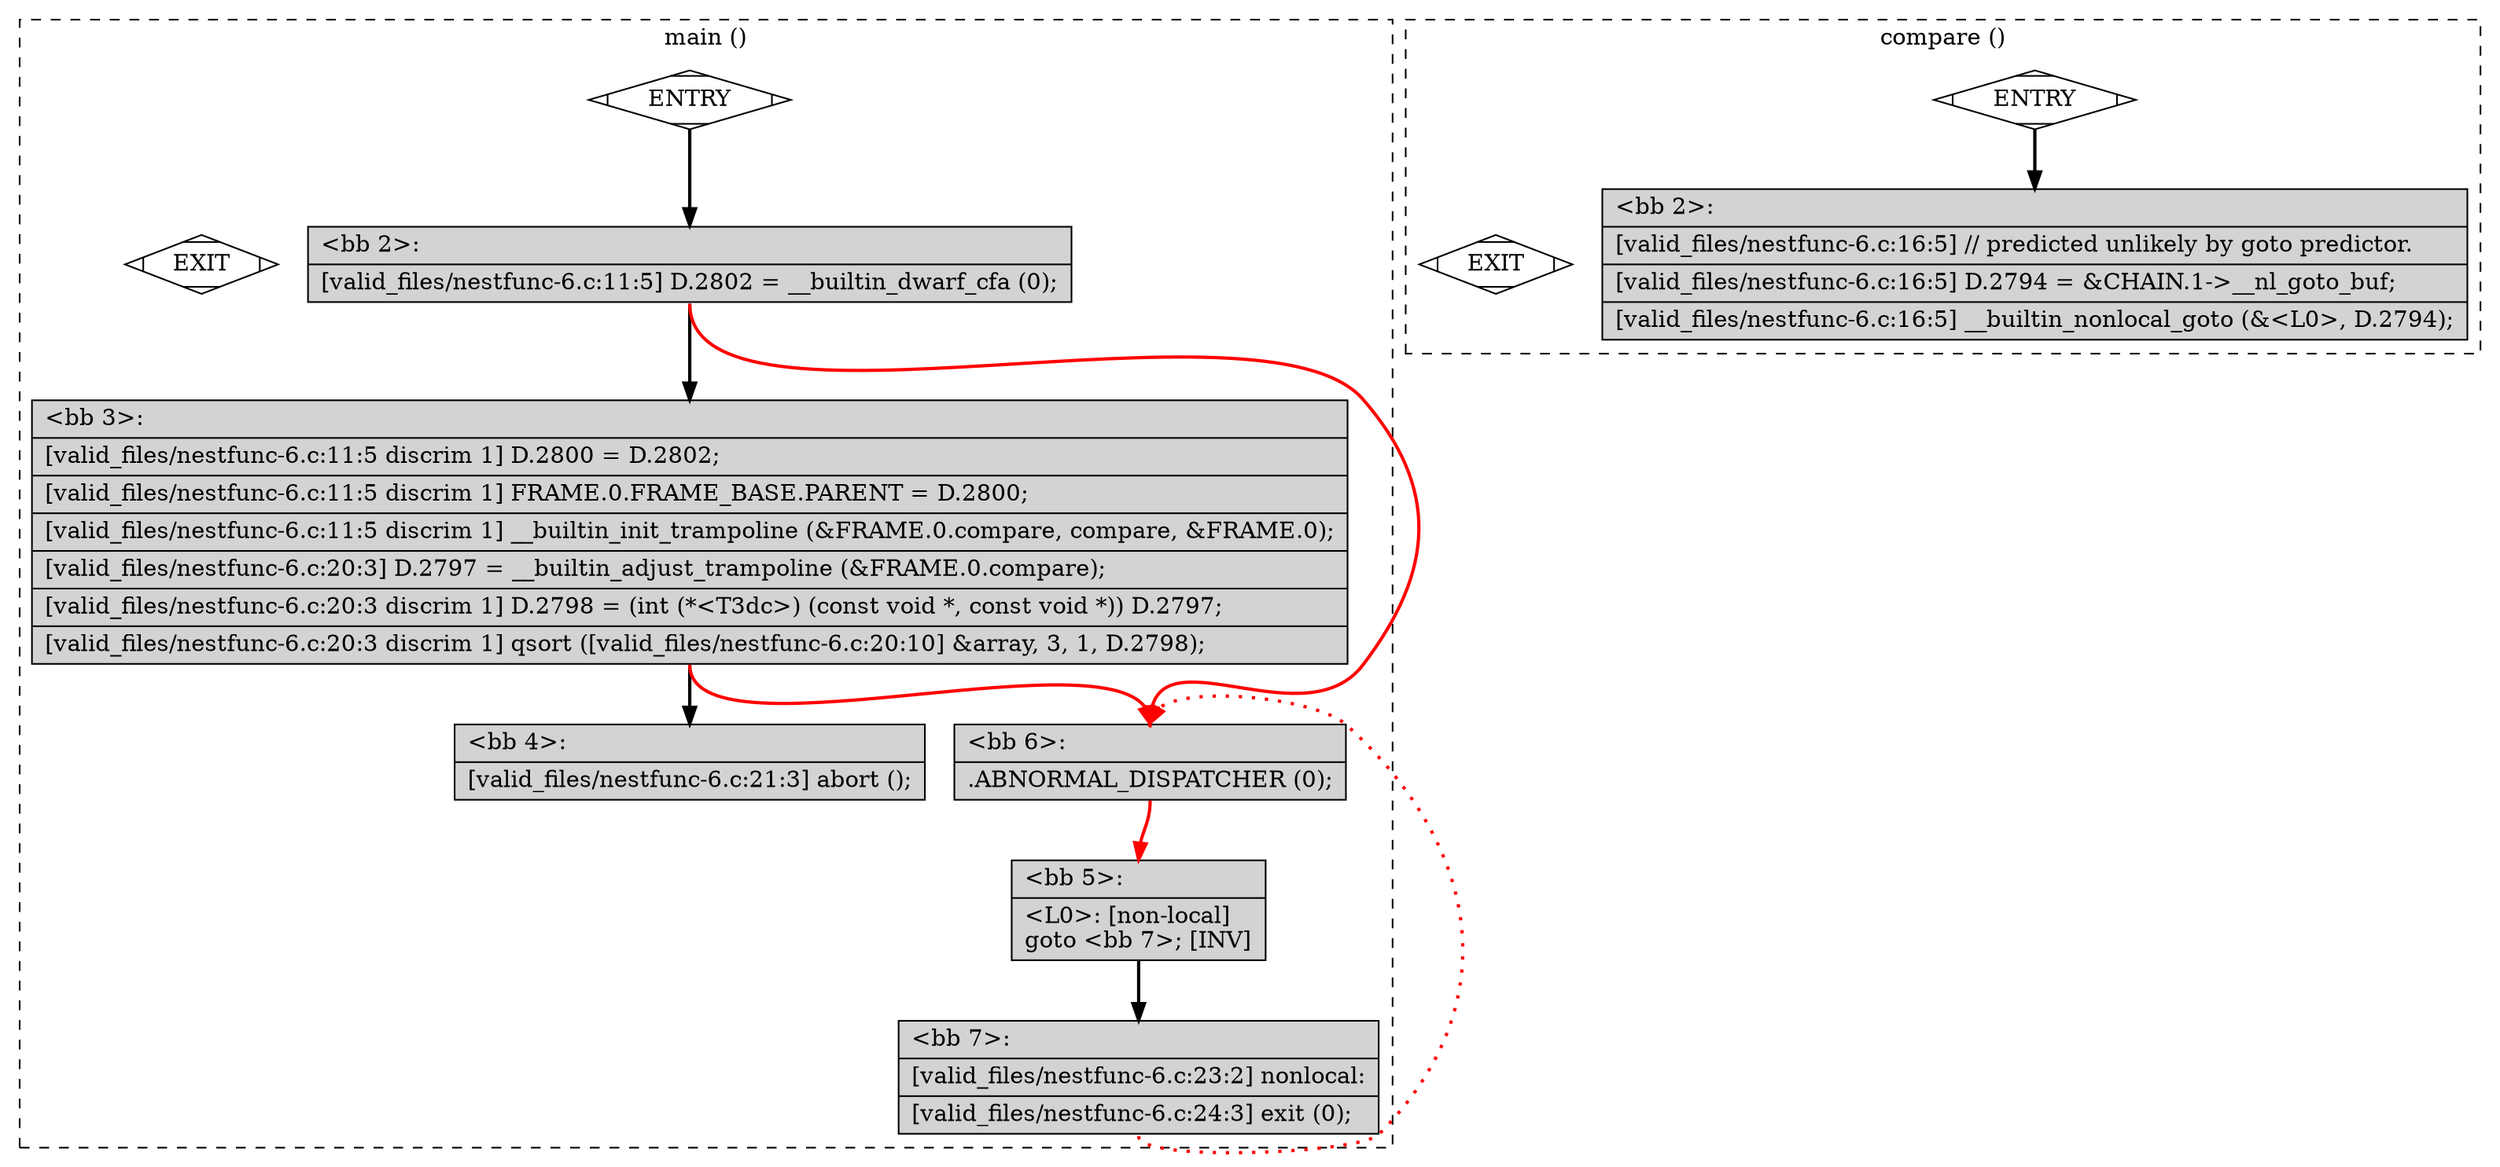 digraph "a-nestfunc-6.c.015t.cfg" {
overlap=false;
subgraph "cluster_main" {
	style="dashed";
	color="black";
	label="main ()";
	fn_0_basic_block_0 [shape=Mdiamond,style=filled,fillcolor=white,label="ENTRY"];

	fn_0_basic_block_1 [shape=Mdiamond,style=filled,fillcolor=white,label="EXIT"];

	fn_0_basic_block_2 [shape=record,style=filled,fillcolor=lightgrey,label="{\<bb\ 2\>:\l\
|[valid_files/nestfunc-6.c:11:5]\ D.2802\ =\ __builtin_dwarf_cfa\ (0);\l\
}"];

	fn_0_basic_block_3 [shape=record,style=filled,fillcolor=lightgrey,label="{\<bb\ 3\>:\l\
|[valid_files/nestfunc-6.c:11:5\ discrim\ 1]\ D.2800\ =\ D.2802;\l\
|[valid_files/nestfunc-6.c:11:5\ discrim\ 1]\ FRAME.0.FRAME_BASE.PARENT\ =\ D.2800;\l\
|[valid_files/nestfunc-6.c:11:5\ discrim\ 1]\ __builtin_init_trampoline\ (&FRAME.0.compare,\ compare,\ &FRAME.0);\l\
|[valid_files/nestfunc-6.c:20:3]\ D.2797\ =\ __builtin_adjust_trampoline\ (&FRAME.0.compare);\l\
|[valid_files/nestfunc-6.c:20:3\ discrim\ 1]\ D.2798\ =\ (int\ (*\<T3dc\>)\ (const\ void\ *,\ const\ void\ *))\ D.2797;\l\
|[valid_files/nestfunc-6.c:20:3\ discrim\ 1]\ qsort\ ([valid_files/nestfunc-6.c:20:10]\ &array,\ 3,\ 1,\ D.2798);\l\
}"];

	fn_0_basic_block_4 [shape=record,style=filled,fillcolor=lightgrey,label="{\<bb\ 4\>:\l\
|[valid_files/nestfunc-6.c:21:3]\ abort\ ();\l\
}"];

	fn_0_basic_block_5 [shape=record,style=filled,fillcolor=lightgrey,label="{\<bb\ 5\>:\l\
|\<L0\>:\ [non-local]\l\
goto\ \<bb\ 7\>;\ [INV]\l\
}"];

	fn_0_basic_block_6 [shape=record,style=filled,fillcolor=lightgrey,label="{\<bb\ 6\>:\l\
|.ABNORMAL_DISPATCHER\ (0);\l\
}"];

	fn_0_basic_block_7 [shape=record,style=filled,fillcolor=lightgrey,label="{\<bb\ 7\>:\l\
|[valid_files/nestfunc-6.c:23:2]\ nonlocal:\l\
|[valid_files/nestfunc-6.c:24:3]\ exit\ (0);\l\
}"];

	fn_0_basic_block_0:s -> fn_0_basic_block_2:n [style="solid,bold",color=black,weight=100,constraint=true];
	fn_0_basic_block_2:s -> fn_0_basic_block_3:n [style="solid,bold",color=black,weight=100,constraint=true];
	fn_0_basic_block_2:s -> fn_0_basic_block_6:n [style="solid,bold",color=red,weight=10,constraint=true];
	fn_0_basic_block_3:s -> fn_0_basic_block_4:n [style="solid,bold",color=black,weight=100,constraint=true];
	fn_0_basic_block_3:s -> fn_0_basic_block_6:n [style="solid,bold",color=red,weight=10,constraint=true];
	fn_0_basic_block_5:s -> fn_0_basic_block_7:n [style="solid,bold",color=black,weight=100,constraint=true];
	fn_0_basic_block_6:s -> fn_0_basic_block_5:n [style="solid,bold",color=red,weight=10,constraint=true];
	fn_0_basic_block_7:s -> fn_0_basic_block_6:n [style="dotted,bold",color=red,weight=10,constraint=false];
	fn_0_basic_block_0:s -> fn_0_basic_block_1:n [style="invis",constraint=true];
}
subgraph "cluster_compare" {
	style="dashed";
	color="black";
	label="compare ()";
	fn_1_basic_block_0 [shape=Mdiamond,style=filled,fillcolor=white,label="ENTRY"];

	fn_1_basic_block_1 [shape=Mdiamond,style=filled,fillcolor=white,label="EXIT"];

	fn_1_basic_block_2 [shape=record,style=filled,fillcolor=lightgrey,label="{\<bb\ 2\>:\l\
|[valid_files/nestfunc-6.c:16:5]\ //\ predicted\ unlikely\ by\ goto\ predictor.\l\
|[valid_files/nestfunc-6.c:16:5]\ D.2794\ =\ &CHAIN.1-\>__nl_goto_buf;\l\
|[valid_files/nestfunc-6.c:16:5]\ __builtin_nonlocal_goto\ (&\<L0\>,\ D.2794);\l\
}"];

	fn_1_basic_block_0:s -> fn_1_basic_block_2:n [style="solid,bold",color=black,weight=100,constraint=true];
	fn_1_basic_block_0:s -> fn_1_basic_block_1:n [style="invis",constraint=true];
}
}
